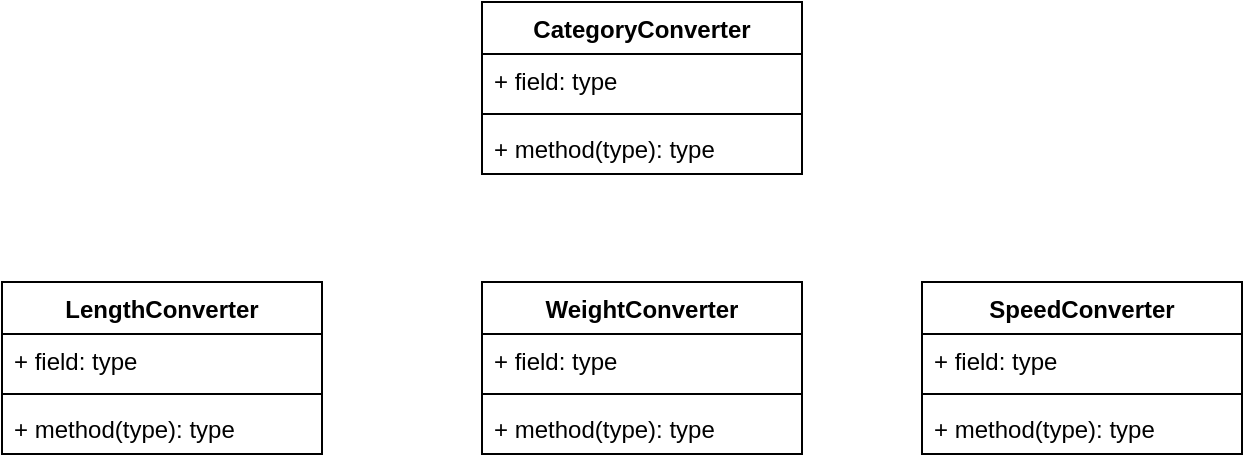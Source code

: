 <mxfile version="13.9.9" type="device"><diagram id="lBVW1CnxWZlNZZZIXuz3" name="Страница 1"><mxGraphModel dx="1053" dy="493" grid="1" gridSize="10" guides="1" tooltips="1" connect="1" arrows="1" fold="1" page="1" pageScale="1" pageWidth="827" pageHeight="1169" math="0" shadow="0"><root><mxCell id="0"/><mxCell id="1" parent="0"/><mxCell id="Myl3uroygvDMCdE4JPeb-2" value="LengthConverter" style="swimlane;fontStyle=1;align=center;verticalAlign=top;childLayout=stackLayout;horizontal=1;startSize=26;horizontalStack=0;resizeParent=1;resizeParentMax=0;resizeLast=0;collapsible=1;marginBottom=0;" vertex="1" parent="1"><mxGeometry x="140" y="180" width="160" height="86" as="geometry"/></mxCell><mxCell id="Myl3uroygvDMCdE4JPeb-3" value="+ field: type" style="text;strokeColor=none;fillColor=none;align=left;verticalAlign=top;spacingLeft=4;spacingRight=4;overflow=hidden;rotatable=0;points=[[0,0.5],[1,0.5]];portConstraint=eastwest;" vertex="1" parent="Myl3uroygvDMCdE4JPeb-2"><mxGeometry y="26" width="160" height="26" as="geometry"/></mxCell><mxCell id="Myl3uroygvDMCdE4JPeb-4" value="" style="line;strokeWidth=1;fillColor=none;align=left;verticalAlign=middle;spacingTop=-1;spacingLeft=3;spacingRight=3;rotatable=0;labelPosition=right;points=[];portConstraint=eastwest;" vertex="1" parent="Myl3uroygvDMCdE4JPeb-2"><mxGeometry y="52" width="160" height="8" as="geometry"/></mxCell><mxCell id="Myl3uroygvDMCdE4JPeb-5" value="+ method(type): type" style="text;strokeColor=none;fillColor=none;align=left;verticalAlign=top;spacingLeft=4;spacingRight=4;overflow=hidden;rotatable=0;points=[[0,0.5],[1,0.5]];portConstraint=eastwest;" vertex="1" parent="Myl3uroygvDMCdE4JPeb-2"><mxGeometry y="60" width="160" height="26" as="geometry"/></mxCell><mxCell id="Myl3uroygvDMCdE4JPeb-6" value="WeightConverter" style="swimlane;fontStyle=1;align=center;verticalAlign=top;childLayout=stackLayout;horizontal=1;startSize=26;horizontalStack=0;resizeParent=1;resizeParentMax=0;resizeLast=0;collapsible=1;marginBottom=0;" vertex="1" parent="1"><mxGeometry x="380" y="180" width="160" height="86" as="geometry"/></mxCell><mxCell id="Myl3uroygvDMCdE4JPeb-7" value="+ field: type" style="text;strokeColor=none;fillColor=none;align=left;verticalAlign=top;spacingLeft=4;spacingRight=4;overflow=hidden;rotatable=0;points=[[0,0.5],[1,0.5]];portConstraint=eastwest;" vertex="1" parent="Myl3uroygvDMCdE4JPeb-6"><mxGeometry y="26" width="160" height="26" as="geometry"/></mxCell><mxCell id="Myl3uroygvDMCdE4JPeb-8" value="" style="line;strokeWidth=1;fillColor=none;align=left;verticalAlign=middle;spacingTop=-1;spacingLeft=3;spacingRight=3;rotatable=0;labelPosition=right;points=[];portConstraint=eastwest;" vertex="1" parent="Myl3uroygvDMCdE4JPeb-6"><mxGeometry y="52" width="160" height="8" as="geometry"/></mxCell><mxCell id="Myl3uroygvDMCdE4JPeb-9" value="+ method(type): type" style="text;strokeColor=none;fillColor=none;align=left;verticalAlign=top;spacingLeft=4;spacingRight=4;overflow=hidden;rotatable=0;points=[[0,0.5],[1,0.5]];portConstraint=eastwest;" vertex="1" parent="Myl3uroygvDMCdE4JPeb-6"><mxGeometry y="60" width="160" height="26" as="geometry"/></mxCell><mxCell id="Myl3uroygvDMCdE4JPeb-10" value="SpeedConverter" style="swimlane;fontStyle=1;align=center;verticalAlign=top;childLayout=stackLayout;horizontal=1;startSize=26;horizontalStack=0;resizeParent=1;resizeParentMax=0;resizeLast=0;collapsible=1;marginBottom=0;" vertex="1" parent="1"><mxGeometry x="600" y="180" width="160" height="86" as="geometry"/></mxCell><mxCell id="Myl3uroygvDMCdE4JPeb-11" value="+ field: type" style="text;strokeColor=none;fillColor=none;align=left;verticalAlign=top;spacingLeft=4;spacingRight=4;overflow=hidden;rotatable=0;points=[[0,0.5],[1,0.5]];portConstraint=eastwest;" vertex="1" parent="Myl3uroygvDMCdE4JPeb-10"><mxGeometry y="26" width="160" height="26" as="geometry"/></mxCell><mxCell id="Myl3uroygvDMCdE4JPeb-12" value="" style="line;strokeWidth=1;fillColor=none;align=left;verticalAlign=middle;spacingTop=-1;spacingLeft=3;spacingRight=3;rotatable=0;labelPosition=right;points=[];portConstraint=eastwest;" vertex="1" parent="Myl3uroygvDMCdE4JPeb-10"><mxGeometry y="52" width="160" height="8" as="geometry"/></mxCell><mxCell id="Myl3uroygvDMCdE4JPeb-13" value="+ method(type): type" style="text;strokeColor=none;fillColor=none;align=left;verticalAlign=top;spacingLeft=4;spacingRight=4;overflow=hidden;rotatable=0;points=[[0,0.5],[1,0.5]];portConstraint=eastwest;" vertex="1" parent="Myl3uroygvDMCdE4JPeb-10"><mxGeometry y="60" width="160" height="26" as="geometry"/></mxCell><mxCell id="Myl3uroygvDMCdE4JPeb-14" value="CategoryConverter" style="swimlane;fontStyle=1;align=center;verticalAlign=top;childLayout=stackLayout;horizontal=1;startSize=26;horizontalStack=0;resizeParent=1;resizeParentMax=0;resizeLast=0;collapsible=1;marginBottom=0;" vertex="1" parent="1"><mxGeometry x="380" y="40" width="160" height="86" as="geometry"/></mxCell><mxCell id="Myl3uroygvDMCdE4JPeb-15" value="+ field: type" style="text;strokeColor=none;fillColor=none;align=left;verticalAlign=top;spacingLeft=4;spacingRight=4;overflow=hidden;rotatable=0;points=[[0,0.5],[1,0.5]];portConstraint=eastwest;" vertex="1" parent="Myl3uroygvDMCdE4JPeb-14"><mxGeometry y="26" width="160" height="26" as="geometry"/></mxCell><mxCell id="Myl3uroygvDMCdE4JPeb-16" value="" style="line;strokeWidth=1;fillColor=none;align=left;verticalAlign=middle;spacingTop=-1;spacingLeft=3;spacingRight=3;rotatable=0;labelPosition=right;points=[];portConstraint=eastwest;" vertex="1" parent="Myl3uroygvDMCdE4JPeb-14"><mxGeometry y="52" width="160" height="8" as="geometry"/></mxCell><mxCell id="Myl3uroygvDMCdE4JPeb-17" value="+ method(type): type" style="text;strokeColor=none;fillColor=none;align=left;verticalAlign=top;spacingLeft=4;spacingRight=4;overflow=hidden;rotatable=0;points=[[0,0.5],[1,0.5]];portConstraint=eastwest;" vertex="1" parent="Myl3uroygvDMCdE4JPeb-14"><mxGeometry y="60" width="160" height="26" as="geometry"/></mxCell></root></mxGraphModel></diagram></mxfile>